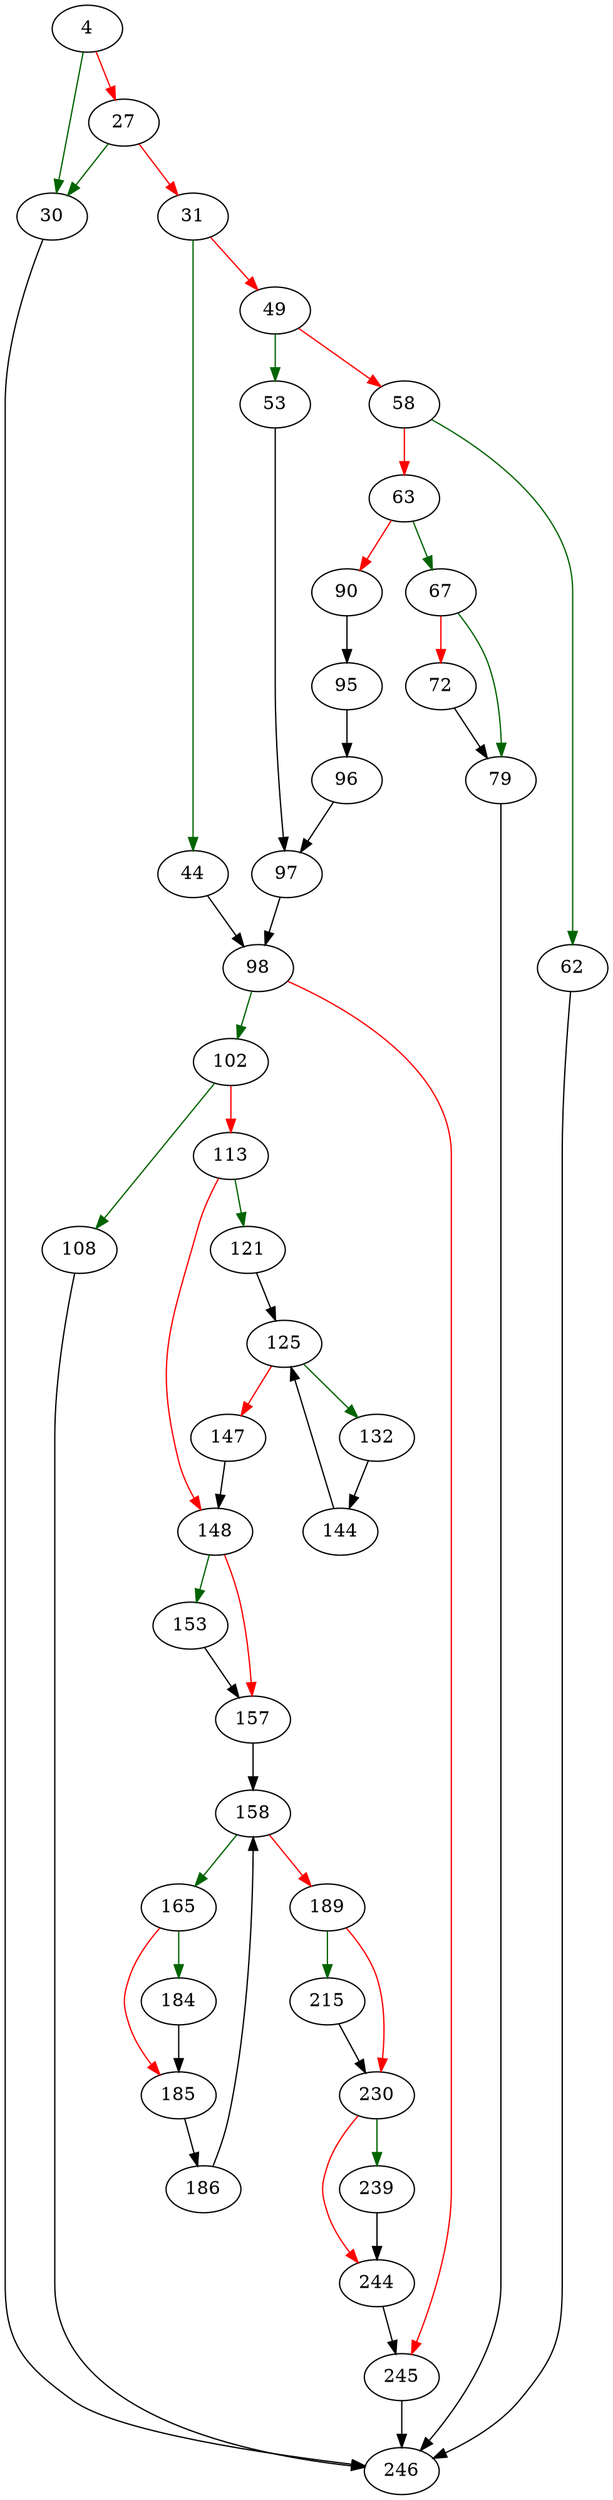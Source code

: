 strict digraph "dump_callback" {
	// Node definitions.
	4 [entry=true];
	30;
	27;
	31;
	246;
	44;
	49;
	98;
	53;
	58;
	97;
	62;
	63;
	67;
	90;
	79;
	72;
	95;
	96;
	102;
	245;
	108;
	113;
	121;
	148;
	125;
	132;
	147;
	144;
	153;
	157;
	158;
	165;
	189;
	184;
	185;
	186;
	215;
	230;
	239;
	244;

	// Edge definitions.
	4 -> 30 [
		color=darkgreen
		cond=true
	];
	4 -> 27 [
		color=red
		cond=false
	];
	30 -> 246;
	27 -> 30 [
		color=darkgreen
		cond=true
	];
	27 -> 31 [
		color=red
		cond=false
	];
	31 -> 44 [
		color=darkgreen
		cond=true
	];
	31 -> 49 [
		color=red
		cond=false
	];
	44 -> 98;
	49 -> 53 [
		color=darkgreen
		cond=true
	];
	49 -> 58 [
		color=red
		cond=false
	];
	98 -> 102 [
		color=darkgreen
		cond=true
	];
	98 -> 245 [
		color=red
		cond=false
	];
	53 -> 97;
	58 -> 62 [
		color=darkgreen
		cond=true
	];
	58 -> 63 [
		color=red
		cond=false
	];
	97 -> 98;
	62 -> 246;
	63 -> 67 [
		color=darkgreen
		cond=true
	];
	63 -> 90 [
		color=red
		cond=false
	];
	67 -> 79 [
		color=darkgreen
		cond=true
	];
	67 -> 72 [
		color=red
		cond=false
	];
	90 -> 95;
	79 -> 246;
	72 -> 79;
	95 -> 96;
	96 -> 97;
	102 -> 108 [
		color=darkgreen
		cond=true
	];
	102 -> 113 [
		color=red
		cond=false
	];
	245 -> 246;
	108 -> 246;
	113 -> 121 [
		color=darkgreen
		cond=true
	];
	113 -> 148 [
		color=red
		cond=false
	];
	121 -> 125;
	148 -> 153 [
		color=darkgreen
		cond=true
	];
	148 -> 157 [
		color=red
		cond=false
	];
	125 -> 132 [
		color=darkgreen
		cond=true
	];
	125 -> 147 [
		color=red
		cond=false
	];
	132 -> 144;
	147 -> 148;
	144 -> 125;
	153 -> 157;
	157 -> 158;
	158 -> 165 [
		color=darkgreen
		cond=true
	];
	158 -> 189 [
		color=red
		cond=false
	];
	165 -> 184 [
		color=darkgreen
		cond=true
	];
	165 -> 185 [
		color=red
		cond=false
	];
	189 -> 215 [
		color=darkgreen
		cond=true
	];
	189 -> 230 [
		color=red
		cond=false
	];
	184 -> 185;
	185 -> 186;
	186 -> 158;
	215 -> 230;
	230 -> 239 [
		color=darkgreen
		cond=true
	];
	230 -> 244 [
		color=red
		cond=false
	];
	239 -> 244;
	244 -> 245;
}